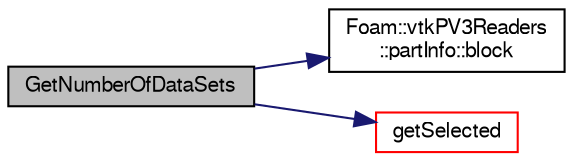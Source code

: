 digraph "GetNumberOfDataSets"
{
  bgcolor="transparent";
  edge [fontname="FreeSans",fontsize="10",labelfontname="FreeSans",labelfontsize="10"];
  node [fontname="FreeSans",fontsize="10",shape=record];
  rankdir="LR";
  Node21 [label="GetNumberOfDataSets",height=0.2,width=0.4,color="black", fillcolor="grey75", style="filled", fontcolor="black"];
  Node21 -> Node22 [color="midnightblue",fontsize="10",style="solid",fontname="FreeSans"];
  Node22 [label="Foam::vtkPV3Readers\l::partInfo::block",height=0.2,width=0.4,color="black",URL="$a31754.html#a08ebdd462579b605c38acc499036cc1e",tooltip="Return the block holding these datasets. "];
  Node21 -> Node23 [color="midnightblue",fontsize="10",style="solid",fontname="FreeSans"];
  Node23 [label="getSelected",height=0.2,width=0.4,color="red",URL="$a21198.html#adae6486219c77725d52a3061e66066ef",tooltip="Retrieve the current selections as a wordHashSet. "];
}
